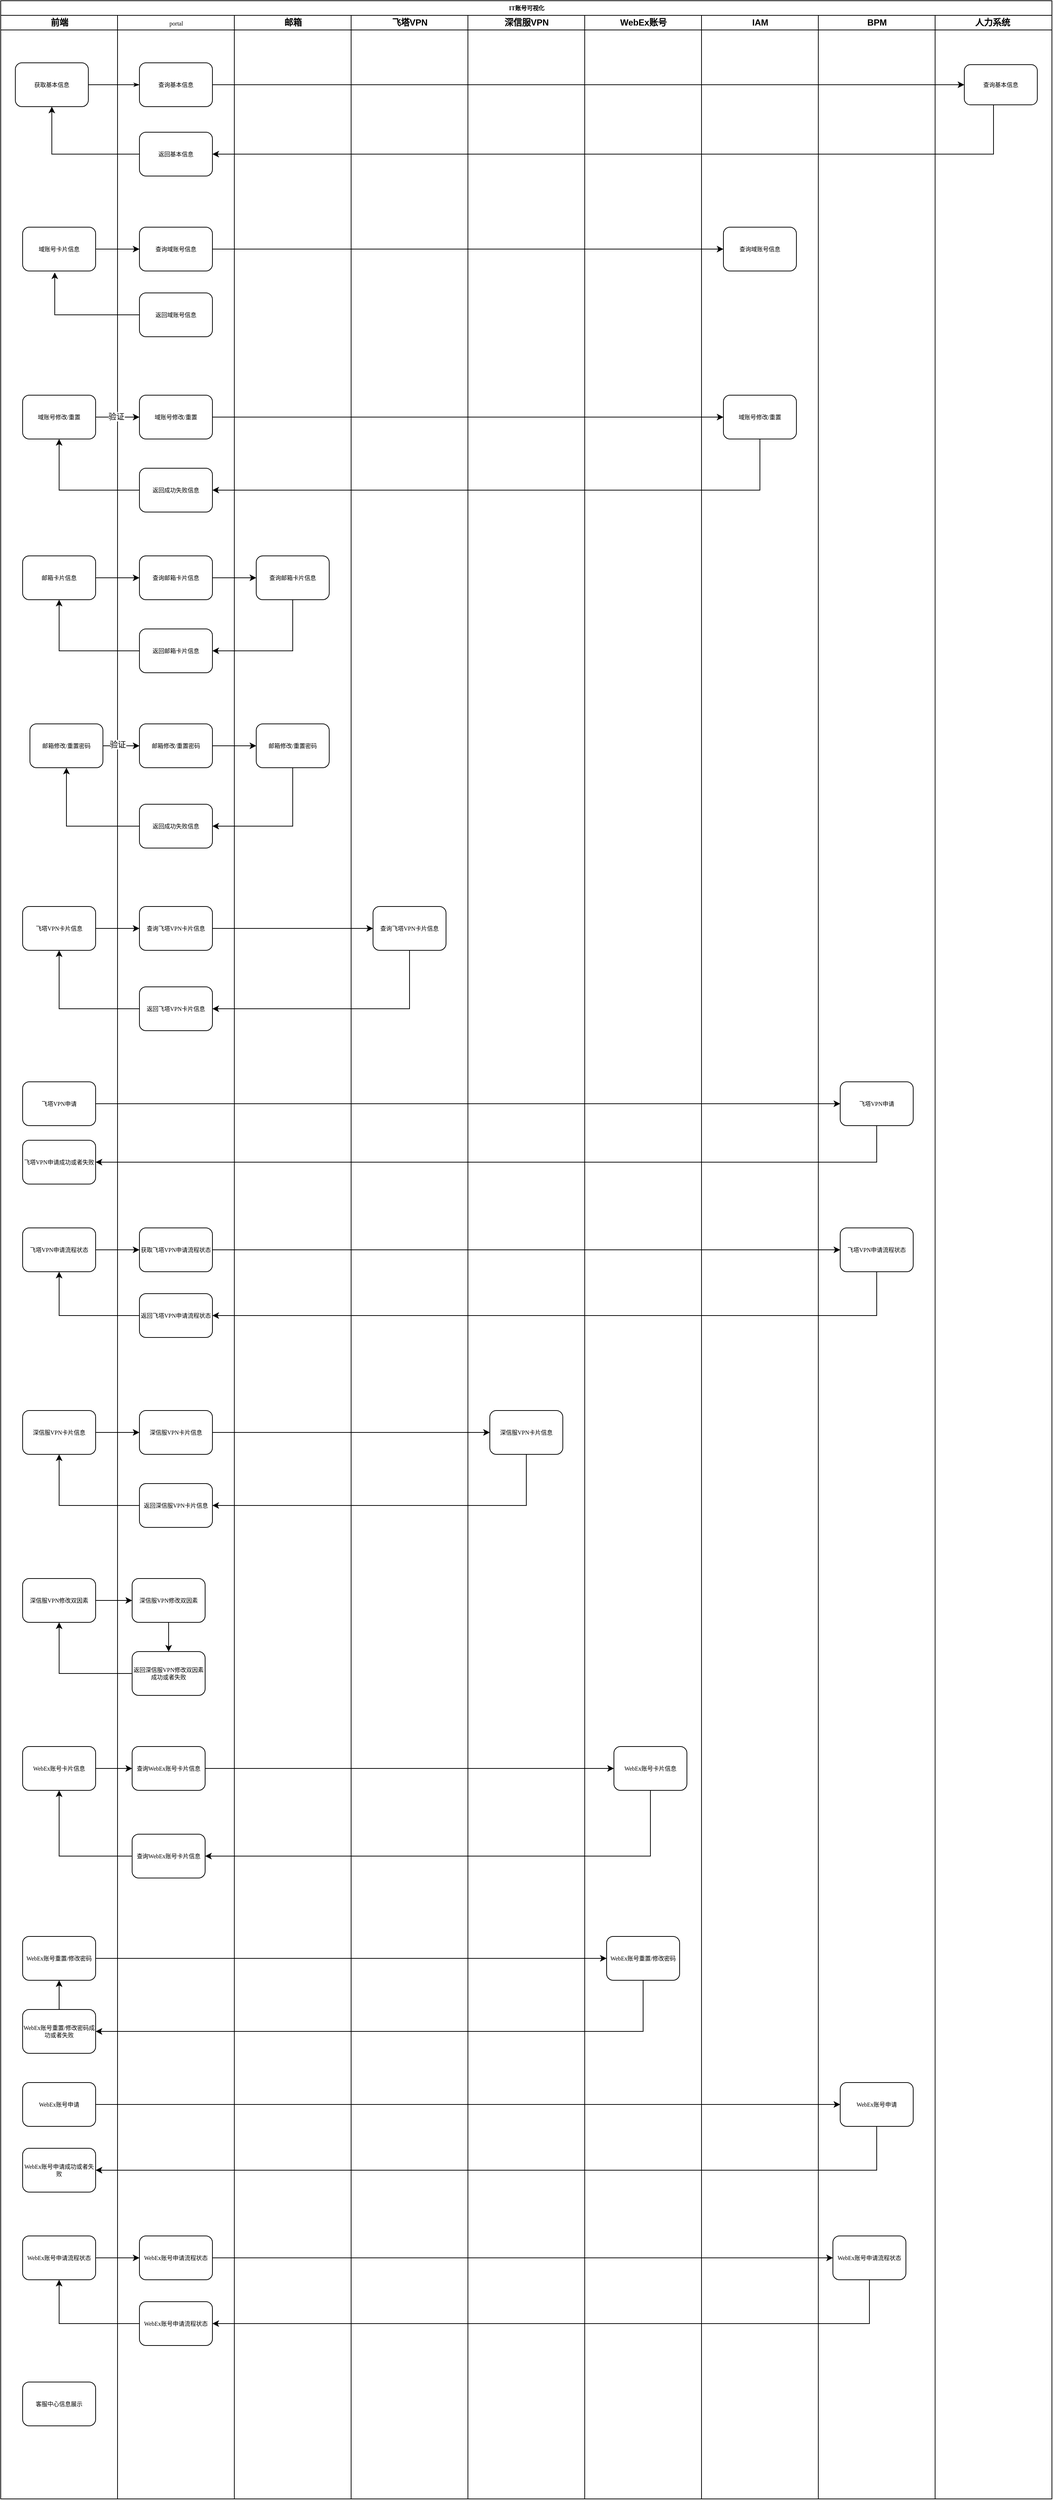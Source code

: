 <mxfile version="15.2.9" type="github">
  <diagram name="Page-1" id="74e2e168-ea6b-b213-b513-2b3c1d86103e">
    <mxGraphModel dx="2066" dy="1129" grid="1" gridSize="10" guides="1" tooltips="1" connect="1" arrows="1" fold="1" page="1" pageScale="1" pageWidth="1100" pageHeight="850" background="none" math="0" shadow="0">
      <root>
        <mxCell id="0" />
        <mxCell id="1" parent="0" />
        <mxCell id="77e6c97f196da883-1" value="IT账号可视化" style="swimlane;html=1;childLayout=stackLayout;startSize=20;rounded=0;shadow=0;labelBackgroundColor=none;strokeWidth=1;fontFamily=Verdana;fontSize=8;align=center;" parent="1" vertex="1">
          <mxGeometry x="370" y="150" width="1440" height="3420" as="geometry" />
        </mxCell>
        <mxCell id="77e6c97f196da883-26" style="edgeStyle=orthogonalEdgeStyle;rounded=1;html=1;labelBackgroundColor=none;startArrow=none;startFill=0;startSize=5;endArrow=classicThin;endFill=1;endSize=5;jettySize=auto;orthogonalLoop=1;strokeWidth=1;fontFamily=Verdana;fontSize=8" parent="77e6c97f196da883-1" source="77e6c97f196da883-8" target="77e6c97f196da883-11" edge="1">
          <mxGeometry relative="1" as="geometry" />
        </mxCell>
        <mxCell id="77e6c97f196da883-2" value="前端" style="swimlane;html=1;startSize=20;" parent="77e6c97f196da883-1" vertex="1">
          <mxGeometry y="20" width="160" height="3400" as="geometry" />
        </mxCell>
        <mxCell id="77e6c97f196da883-8" value="获取基本信息" style="rounded=1;whiteSpace=wrap;html=1;shadow=0;labelBackgroundColor=none;strokeWidth=1;fontFamily=Verdana;fontSize=8;align=center;" parent="77e6c97f196da883-2" vertex="1">
          <mxGeometry x="20" y="65" width="100" height="60" as="geometry" />
        </mxCell>
        <mxCell id="hE7h3HSLKEIrsSuIDKho-19" value="域账号卡片信息" style="rounded=1;whiteSpace=wrap;html=1;shadow=0;labelBackgroundColor=none;strokeWidth=1;fontFamily=Verdana;fontSize=8;align=center;" vertex="1" parent="77e6c97f196da883-2">
          <mxGeometry x="30" y="290" width="100" height="60" as="geometry" />
        </mxCell>
        <mxCell id="hE7h3HSLKEIrsSuIDKho-20" value="深信服VPN卡片信息" style="rounded=1;whiteSpace=wrap;html=1;shadow=0;labelBackgroundColor=none;strokeWidth=1;fontFamily=Verdana;fontSize=8;align=center;" vertex="1" parent="77e6c97f196da883-2">
          <mxGeometry x="30" y="1910" width="100" height="60" as="geometry" />
        </mxCell>
        <mxCell id="hE7h3HSLKEIrsSuIDKho-21" value="飞塔VPN卡片信息" style="rounded=1;whiteSpace=wrap;html=1;shadow=0;labelBackgroundColor=none;strokeWidth=1;fontFamily=Verdana;fontSize=8;align=center;" vertex="1" parent="77e6c97f196da883-2">
          <mxGeometry x="30" y="1220" width="100" height="60" as="geometry" />
        </mxCell>
        <mxCell id="hE7h3HSLKEIrsSuIDKho-22" value="邮箱卡片信息" style="rounded=1;whiteSpace=wrap;html=1;shadow=0;labelBackgroundColor=none;strokeWidth=1;fontFamily=Verdana;fontSize=8;align=center;" vertex="1" parent="77e6c97f196da883-2">
          <mxGeometry x="30" y="740" width="100" height="60" as="geometry" />
        </mxCell>
        <mxCell id="hE7h3HSLKEIrsSuIDKho-23" value="WebEx账号卡片信息" style="rounded=1;whiteSpace=wrap;html=1;shadow=0;labelBackgroundColor=none;strokeWidth=1;fontFamily=Verdana;fontSize=8;align=center;" vertex="1" parent="77e6c97f196da883-2">
          <mxGeometry x="30" y="2370" width="100" height="60" as="geometry" />
        </mxCell>
        <mxCell id="hE7h3HSLKEIrsSuIDKho-30" value="域账号修改/重置" style="rounded=1;whiteSpace=wrap;html=1;shadow=0;labelBackgroundColor=none;strokeWidth=1;fontFamily=Verdana;fontSize=8;align=center;" vertex="1" parent="77e6c97f196da883-2">
          <mxGeometry x="30" y="520" width="100" height="60" as="geometry" />
        </mxCell>
        <mxCell id="hE7h3HSLKEIrsSuIDKho-118" value="邮箱修改/重置密码" style="rounded=1;whiteSpace=wrap;html=1;shadow=0;labelBackgroundColor=none;strokeWidth=1;fontFamily=Verdana;fontSize=8;align=center;" vertex="1" parent="77e6c97f196da883-2">
          <mxGeometry x="40" y="970" width="100" height="60" as="geometry" />
        </mxCell>
        <mxCell id="hE7h3HSLKEIrsSuIDKho-138" value="飞塔VPN申请" style="rounded=1;whiteSpace=wrap;html=1;shadow=0;labelBackgroundColor=none;strokeWidth=1;fontFamily=Verdana;fontSize=8;align=center;" vertex="1" parent="77e6c97f196da883-2">
          <mxGeometry x="30" y="1460" width="100" height="60" as="geometry" />
        </mxCell>
        <mxCell id="hE7h3HSLKEIrsSuIDKho-141" value="飞塔VPN申请流程状态" style="rounded=1;whiteSpace=wrap;html=1;shadow=0;labelBackgroundColor=none;strokeWidth=1;fontFamily=Verdana;fontSize=8;align=center;" vertex="1" parent="77e6c97f196da883-2">
          <mxGeometry x="30" y="1660" width="100" height="60" as="geometry" />
        </mxCell>
        <mxCell id="hE7h3HSLKEIrsSuIDKho-149" value="飞塔VPN申请成功或者失败" style="rounded=1;whiteSpace=wrap;html=1;shadow=0;labelBackgroundColor=none;strokeWidth=1;fontFamily=Verdana;fontSize=8;align=center;" vertex="1" parent="77e6c97f196da883-2">
          <mxGeometry x="30" y="1540" width="100" height="60" as="geometry" />
        </mxCell>
        <mxCell id="hE7h3HSLKEIrsSuIDKho-156" value="深信服VPN修改双因素" style="rounded=1;whiteSpace=wrap;html=1;shadow=0;labelBackgroundColor=none;strokeWidth=1;fontFamily=Verdana;fontSize=8;align=center;" vertex="1" parent="77e6c97f196da883-2">
          <mxGeometry x="30" y="2140" width="100" height="60" as="geometry" />
        </mxCell>
        <mxCell id="hE7h3HSLKEIrsSuIDKho-182" value="客服中心信息展示" style="rounded=1;whiteSpace=wrap;html=1;shadow=0;labelBackgroundColor=none;strokeWidth=1;fontFamily=Verdana;fontSize=8;align=center;" vertex="1" parent="77e6c97f196da883-2">
          <mxGeometry x="30" y="3240" width="100" height="60" as="geometry" />
        </mxCell>
        <mxCell id="hE7h3HSLKEIrsSuIDKho-188" value="WebEx账号申请" style="rounded=1;whiteSpace=wrap;html=1;shadow=0;labelBackgroundColor=none;strokeWidth=1;fontFamily=Verdana;fontSize=8;align=center;" vertex="1" parent="77e6c97f196da883-2">
          <mxGeometry x="30" y="2830" width="100" height="60" as="geometry" />
        </mxCell>
        <mxCell id="hE7h3HSLKEIrsSuIDKho-191" value="WebEx账号申请成功或者失败" style="rounded=1;whiteSpace=wrap;html=1;shadow=0;labelBackgroundColor=none;strokeWidth=1;fontFamily=Verdana;fontSize=8;align=center;" vertex="1" parent="77e6c97f196da883-2">
          <mxGeometry x="30" y="2920" width="100" height="60" as="geometry" />
        </mxCell>
        <mxCell id="hE7h3HSLKEIrsSuIDKho-193" value="WebEx账号申请流程状态" style="rounded=1;whiteSpace=wrap;html=1;shadow=0;labelBackgroundColor=none;strokeWidth=1;fontFamily=Verdana;fontSize=8;align=center;" vertex="1" parent="77e6c97f196da883-2">
          <mxGeometry x="30" y="3040" width="100" height="60" as="geometry" />
        </mxCell>
        <mxCell id="hE7h3HSLKEIrsSuIDKho-205" value="WebEx账号重置/修改密码" style="rounded=1;whiteSpace=wrap;html=1;shadow=0;labelBackgroundColor=none;strokeWidth=1;fontFamily=Verdana;fontSize=8;align=center;" vertex="1" parent="77e6c97f196da883-2">
          <mxGeometry x="30" y="2630" width="100" height="60" as="geometry" />
        </mxCell>
        <mxCell id="hE7h3HSLKEIrsSuIDKho-211" value="" style="edgeStyle=orthogonalEdgeStyle;rounded=0;orthogonalLoop=1;jettySize=auto;html=1;" edge="1" parent="77e6c97f196da883-2" source="hE7h3HSLKEIrsSuIDKho-208" target="hE7h3HSLKEIrsSuIDKho-205">
          <mxGeometry relative="1" as="geometry" />
        </mxCell>
        <mxCell id="hE7h3HSLKEIrsSuIDKho-208" value="WebEx账号重置/修改密码成功或者失败" style="rounded=1;whiteSpace=wrap;html=1;shadow=0;labelBackgroundColor=none;strokeWidth=1;fontFamily=Verdana;fontSize=8;align=center;" vertex="1" parent="77e6c97f196da883-2">
          <mxGeometry x="30" y="2730" width="100" height="60" as="geometry" />
        </mxCell>
        <mxCell id="77e6c97f196da883-3" value="&lt;span style=&quot;font-family: &amp;#34;verdana&amp;#34; ; font-size: 8px ; font-weight: 400&quot;&gt;portal&lt;/span&gt;" style="swimlane;html=1;startSize=20;" parent="77e6c97f196da883-1" vertex="1">
          <mxGeometry x="160" y="20" width="160" height="3400" as="geometry" />
        </mxCell>
        <mxCell id="77e6c97f196da883-11" value="&lt;span&gt;查询基本信息&lt;/span&gt;" style="rounded=1;whiteSpace=wrap;html=1;shadow=0;labelBackgroundColor=none;strokeWidth=1;fontFamily=Verdana;fontSize=8;align=center;" parent="77e6c97f196da883-3" vertex="1">
          <mxGeometry x="30" y="65" width="100" height="60" as="geometry" />
        </mxCell>
        <mxCell id="77e6c97f196da883-9" value="返回基本信息" style="rounded=1;whiteSpace=wrap;html=1;shadow=0;labelBackgroundColor=none;strokeWidth=1;fontFamily=Verdana;fontSize=8;align=center;" parent="77e6c97f196da883-3" vertex="1">
          <mxGeometry x="30" y="160" width="100" height="60" as="geometry" />
        </mxCell>
        <mxCell id="hE7h3HSLKEIrsSuIDKho-24" value="&lt;span&gt;查询域账号信息&lt;/span&gt;" style="rounded=1;whiteSpace=wrap;html=1;shadow=0;labelBackgroundColor=none;strokeWidth=1;fontFamily=Verdana;fontSize=8;align=center;" vertex="1" parent="77e6c97f196da883-3">
          <mxGeometry x="30" y="290" width="100" height="60" as="geometry" />
        </mxCell>
        <mxCell id="hE7h3HSLKEIrsSuIDKho-26" value="&lt;span&gt;返回域账号信息&lt;/span&gt;" style="rounded=1;whiteSpace=wrap;html=1;shadow=0;labelBackgroundColor=none;strokeWidth=1;fontFamily=Verdana;fontSize=8;align=center;" vertex="1" parent="77e6c97f196da883-3">
          <mxGeometry x="30" y="380" width="100" height="60" as="geometry" />
        </mxCell>
        <mxCell id="hE7h3HSLKEIrsSuIDKho-31" value="域账号修改/重置" style="rounded=1;whiteSpace=wrap;html=1;shadow=0;labelBackgroundColor=none;strokeWidth=1;fontFamily=Verdana;fontSize=8;align=center;" vertex="1" parent="77e6c97f196da883-3">
          <mxGeometry x="30" y="520" width="100" height="60" as="geometry" />
        </mxCell>
        <mxCell id="hE7h3HSLKEIrsSuIDKho-35" value="&lt;span&gt;返回成功失败信息&lt;/span&gt;" style="rounded=1;whiteSpace=wrap;html=1;shadow=0;labelBackgroundColor=none;strokeWidth=1;fontFamily=Verdana;fontSize=8;align=center;" vertex="1" parent="77e6c97f196da883-3">
          <mxGeometry x="30" y="620" width="100" height="60" as="geometry" />
        </mxCell>
        <mxCell id="hE7h3HSLKEIrsSuIDKho-37" value="查询邮箱卡片信息" style="rounded=1;whiteSpace=wrap;html=1;shadow=0;labelBackgroundColor=none;strokeWidth=1;fontFamily=Verdana;fontSize=8;align=center;" vertex="1" parent="77e6c97f196da883-3">
          <mxGeometry x="30" y="740" width="100" height="60" as="geometry" />
        </mxCell>
        <mxCell id="hE7h3HSLKEIrsSuIDKho-41" value="返回邮箱卡片信息" style="rounded=1;whiteSpace=wrap;html=1;shadow=0;labelBackgroundColor=none;strokeWidth=1;fontFamily=Verdana;fontSize=8;align=center;" vertex="1" parent="77e6c97f196da883-3">
          <mxGeometry x="30" y="840" width="100" height="60" as="geometry" />
        </mxCell>
        <mxCell id="hE7h3HSLKEIrsSuIDKho-115" value="查询飞塔VPN卡片信息" style="rounded=1;whiteSpace=wrap;html=1;shadow=0;labelBackgroundColor=none;strokeWidth=1;fontFamily=Verdana;fontSize=8;align=center;" vertex="1" parent="77e6c97f196da883-3">
          <mxGeometry x="30" y="1220" width="100" height="60" as="geometry" />
        </mxCell>
        <mxCell id="hE7h3HSLKEIrsSuIDKho-117" value="返回飞塔VPN卡片信息" style="rounded=1;whiteSpace=wrap;html=1;shadow=0;labelBackgroundColor=none;strokeWidth=1;fontFamily=Verdana;fontSize=8;align=center;" vertex="1" parent="77e6c97f196da883-3">
          <mxGeometry x="30" y="1330" width="100" height="60" as="geometry" />
        </mxCell>
        <mxCell id="hE7h3HSLKEIrsSuIDKho-119" value="邮箱修改/重置密码" style="rounded=1;whiteSpace=wrap;html=1;shadow=0;labelBackgroundColor=none;strokeWidth=1;fontFamily=Verdana;fontSize=8;align=center;" vertex="1" parent="77e6c97f196da883-3">
          <mxGeometry x="30" y="970" width="100" height="60" as="geometry" />
        </mxCell>
        <mxCell id="hE7h3HSLKEIrsSuIDKho-125" value="&lt;span&gt;返回成功失败信息&lt;/span&gt;" style="rounded=1;whiteSpace=wrap;html=1;shadow=0;labelBackgroundColor=none;strokeWidth=1;fontFamily=Verdana;fontSize=8;align=center;" vertex="1" parent="77e6c97f196da883-3">
          <mxGeometry x="30" y="1080" width="100" height="60" as="geometry" />
        </mxCell>
        <mxCell id="hE7h3HSLKEIrsSuIDKho-143" value="获取飞塔VPN申请流程状态" style="rounded=1;whiteSpace=wrap;html=1;shadow=0;labelBackgroundColor=none;strokeWidth=1;fontFamily=Verdana;fontSize=8;align=center;" vertex="1" parent="77e6c97f196da883-3">
          <mxGeometry x="30" y="1660" width="100" height="60" as="geometry" />
        </mxCell>
        <mxCell id="hE7h3HSLKEIrsSuIDKho-146" value="返回飞塔VPN申请流程状态" style="rounded=1;whiteSpace=wrap;html=1;shadow=0;labelBackgroundColor=none;strokeWidth=1;fontFamily=Verdana;fontSize=8;align=center;" vertex="1" parent="77e6c97f196da883-3">
          <mxGeometry x="30" y="1750" width="100" height="60" as="geometry" />
        </mxCell>
        <mxCell id="hE7h3HSLKEIrsSuIDKho-151" value="深信服VPN卡片信息" style="rounded=1;whiteSpace=wrap;html=1;shadow=0;labelBackgroundColor=none;strokeWidth=1;fontFamily=Verdana;fontSize=8;align=center;" vertex="1" parent="77e6c97f196da883-3">
          <mxGeometry x="30" y="1910" width="100" height="60" as="geometry" />
        </mxCell>
        <mxCell id="hE7h3HSLKEIrsSuIDKho-153" value="返回深信服VPN卡片信息" style="rounded=1;whiteSpace=wrap;html=1;shadow=0;labelBackgroundColor=none;strokeWidth=1;fontFamily=Verdana;fontSize=8;align=center;" vertex="1" parent="77e6c97f196da883-3">
          <mxGeometry x="30" y="2010" width="100" height="60" as="geometry" />
        </mxCell>
        <mxCell id="hE7h3HSLKEIrsSuIDKho-160" style="edgeStyle=orthogonalEdgeStyle;rounded=0;orthogonalLoop=1;jettySize=auto;html=1;entryX=0.5;entryY=0;entryDx=0;entryDy=0;" edge="1" parent="77e6c97f196da883-3" source="hE7h3HSLKEIrsSuIDKho-157" target="hE7h3HSLKEIrsSuIDKho-159">
          <mxGeometry relative="1" as="geometry" />
        </mxCell>
        <mxCell id="hE7h3HSLKEIrsSuIDKho-157" value="深信服VPN修改双因素" style="rounded=1;whiteSpace=wrap;html=1;shadow=0;labelBackgroundColor=none;strokeWidth=1;fontFamily=Verdana;fontSize=8;align=center;" vertex="1" parent="77e6c97f196da883-3">
          <mxGeometry x="20" y="2140" width="100" height="60" as="geometry" />
        </mxCell>
        <mxCell id="hE7h3HSLKEIrsSuIDKho-159" value="返回深信服VPN修改双因素成功或者失败" style="rounded=1;whiteSpace=wrap;html=1;shadow=0;labelBackgroundColor=none;strokeWidth=1;fontFamily=Verdana;fontSize=8;align=center;" vertex="1" parent="77e6c97f196da883-3">
          <mxGeometry x="20" y="2240" width="100" height="60" as="geometry" />
        </mxCell>
        <mxCell id="hE7h3HSLKEIrsSuIDKho-178" value="查询WebEx账号卡片信息" style="rounded=1;whiteSpace=wrap;html=1;shadow=0;labelBackgroundColor=none;strokeWidth=1;fontFamily=Verdana;fontSize=8;align=center;" vertex="1" parent="77e6c97f196da883-3">
          <mxGeometry x="20" y="2370" width="100" height="60" as="geometry" />
        </mxCell>
        <mxCell id="hE7h3HSLKEIrsSuIDKho-184" value="查询WebEx账号卡片信息" style="rounded=1;whiteSpace=wrap;html=1;shadow=0;labelBackgroundColor=none;strokeWidth=1;fontFamily=Verdana;fontSize=8;align=center;" vertex="1" parent="77e6c97f196da883-3">
          <mxGeometry x="20" y="2490" width="100" height="60" as="geometry" />
        </mxCell>
        <mxCell id="hE7h3HSLKEIrsSuIDKho-194" value="WebEx账号申请流程状态" style="rounded=1;whiteSpace=wrap;html=1;shadow=0;labelBackgroundColor=none;strokeWidth=1;fontFamily=Verdana;fontSize=8;align=center;" vertex="1" parent="77e6c97f196da883-3">
          <mxGeometry x="30" y="3040" width="100" height="60" as="geometry" />
        </mxCell>
        <mxCell id="hE7h3HSLKEIrsSuIDKho-198" value="WebEx账号申请流程状态" style="rounded=1;whiteSpace=wrap;html=1;shadow=0;labelBackgroundColor=none;strokeWidth=1;fontFamily=Verdana;fontSize=8;align=center;" vertex="1" parent="77e6c97f196da883-3">
          <mxGeometry x="30" y="3130" width="100" height="60" as="geometry" />
        </mxCell>
        <mxCell id="hE7h3HSLKEIrsSuIDKho-144" style="edgeStyle=orthogonalEdgeStyle;rounded=0;orthogonalLoop=1;jettySize=auto;html=1;entryX=0;entryY=0.5;entryDx=0;entryDy=0;" edge="1" parent="77e6c97f196da883-1" source="hE7h3HSLKEIrsSuIDKho-141" target="hE7h3HSLKEIrsSuIDKho-143">
          <mxGeometry relative="1" as="geometry" />
        </mxCell>
        <mxCell id="hE7h3HSLKEIrsSuIDKho-145" style="edgeStyle=orthogonalEdgeStyle;rounded=0;orthogonalLoop=1;jettySize=auto;html=1;entryX=0;entryY=0.5;entryDx=0;entryDy=0;entryPerimeter=0;" edge="1" parent="77e6c97f196da883-1" source="hE7h3HSLKEIrsSuIDKho-143" target="hE7h3HSLKEIrsSuIDKho-142">
          <mxGeometry relative="1" as="geometry">
            <mxPoint x="820" y="1740" as="targetPoint" />
          </mxGeometry>
        </mxCell>
        <mxCell id="hE7h3HSLKEIrsSuIDKho-147" style="edgeStyle=orthogonalEdgeStyle;rounded=0;orthogonalLoop=1;jettySize=auto;html=1;entryX=1;entryY=0.5;entryDx=0;entryDy=0;" edge="1" parent="77e6c97f196da883-1" source="hE7h3HSLKEIrsSuIDKho-142" target="hE7h3HSLKEIrsSuIDKho-146">
          <mxGeometry relative="1" as="geometry">
            <Array as="points">
              <mxPoint x="1200" y="1800" />
            </Array>
          </mxGeometry>
        </mxCell>
        <mxCell id="hE7h3HSLKEIrsSuIDKho-148" style="edgeStyle=orthogonalEdgeStyle;rounded=0;orthogonalLoop=1;jettySize=auto;html=1;" edge="1" parent="77e6c97f196da883-1" source="hE7h3HSLKEIrsSuIDKho-146" target="hE7h3HSLKEIrsSuIDKho-141">
          <mxGeometry relative="1" as="geometry" />
        </mxCell>
        <mxCell id="hE7h3HSLKEIrsSuIDKho-190" style="edgeStyle=orthogonalEdgeStyle;rounded=0;orthogonalLoop=1;jettySize=auto;html=1;entryX=0;entryY=0.5;entryDx=0;entryDy=0;" edge="1" parent="77e6c97f196da883-1" source="hE7h3HSLKEIrsSuIDKho-188" target="hE7h3HSLKEIrsSuIDKho-189">
          <mxGeometry relative="1" as="geometry" />
        </mxCell>
        <mxCell id="hE7h3HSLKEIrsSuIDKho-192" style="edgeStyle=orthogonalEdgeStyle;rounded=0;orthogonalLoop=1;jettySize=auto;html=1;entryX=1;entryY=0.5;entryDx=0;entryDy=0;" edge="1" parent="77e6c97f196da883-1" source="hE7h3HSLKEIrsSuIDKho-189" target="hE7h3HSLKEIrsSuIDKho-191">
          <mxGeometry relative="1" as="geometry">
            <Array as="points">
              <mxPoint x="1200" y="2970" />
            </Array>
          </mxGeometry>
        </mxCell>
        <mxCell id="hE7h3HSLKEIrsSuIDKho-196" style="edgeStyle=orthogonalEdgeStyle;rounded=0;orthogonalLoop=1;jettySize=auto;html=1;entryX=0;entryY=0.5;entryDx=0;entryDy=0;" edge="1" parent="77e6c97f196da883-1" source="hE7h3HSLKEIrsSuIDKho-193" target="hE7h3HSLKEIrsSuIDKho-194">
          <mxGeometry relative="1" as="geometry" />
        </mxCell>
        <mxCell id="hE7h3HSLKEIrsSuIDKho-197" style="edgeStyle=orthogonalEdgeStyle;rounded=0;orthogonalLoop=1;jettySize=auto;html=1;entryX=0;entryY=0.5;entryDx=0;entryDy=0;" edge="1" parent="77e6c97f196da883-1" source="hE7h3HSLKEIrsSuIDKho-194" target="hE7h3HSLKEIrsSuIDKho-195">
          <mxGeometry relative="1" as="geometry">
            <mxPoint x="1100" y="3070" as="targetPoint" />
          </mxGeometry>
        </mxCell>
        <mxCell id="hE7h3HSLKEIrsSuIDKho-199" style="edgeStyle=orthogonalEdgeStyle;rounded=0;orthogonalLoop=1;jettySize=auto;html=1;entryX=1;entryY=0.5;entryDx=0;entryDy=0;" edge="1" parent="77e6c97f196da883-1" source="hE7h3HSLKEIrsSuIDKho-195" target="hE7h3HSLKEIrsSuIDKho-198">
          <mxGeometry relative="1" as="geometry">
            <Array as="points">
              <mxPoint x="1190" y="3180" />
            </Array>
          </mxGeometry>
        </mxCell>
        <mxCell id="hE7h3HSLKEIrsSuIDKho-200" style="edgeStyle=orthogonalEdgeStyle;rounded=0;orthogonalLoop=1;jettySize=auto;html=1;entryX=0.5;entryY=1;entryDx=0;entryDy=0;" edge="1" parent="77e6c97f196da883-1" source="hE7h3HSLKEIrsSuIDKho-198" target="hE7h3HSLKEIrsSuIDKho-193">
          <mxGeometry relative="1" as="geometry" />
        </mxCell>
        <mxCell id="77e6c97f196da883-5" value="邮箱" style="swimlane;html=1;startSize=20;" parent="77e6c97f196da883-1" vertex="1">
          <mxGeometry x="320" y="20" width="160" height="3400" as="geometry" />
        </mxCell>
        <mxCell id="hE7h3HSLKEIrsSuIDKho-38" value="查询邮箱卡片信息" style="rounded=1;whiteSpace=wrap;html=1;shadow=0;labelBackgroundColor=none;strokeWidth=1;fontFamily=Verdana;fontSize=8;align=center;" vertex="1" parent="77e6c97f196da883-5">
          <mxGeometry x="30" y="740" width="100" height="60" as="geometry" />
        </mxCell>
        <mxCell id="hE7h3HSLKEIrsSuIDKho-120" value="邮箱修改/重置密码" style="rounded=1;whiteSpace=wrap;html=1;shadow=0;labelBackgroundColor=none;strokeWidth=1;fontFamily=Verdana;fontSize=8;align=center;" vertex="1" parent="77e6c97f196da883-5">
          <mxGeometry x="30" y="970" width="100" height="60" as="geometry" />
        </mxCell>
        <mxCell id="77e6c97f196da883-7" value="飞塔VPN" style="swimlane;html=1;startSize=20;" parent="77e6c97f196da883-1" vertex="1">
          <mxGeometry x="480" y="20" width="160" height="3400" as="geometry" />
        </mxCell>
        <mxCell id="hE7h3HSLKEIrsSuIDKho-116" value="查询飞塔VPN卡片信息" style="rounded=1;whiteSpace=wrap;html=1;shadow=0;labelBackgroundColor=none;strokeWidth=1;fontFamily=Verdana;fontSize=8;align=center;" vertex="1" parent="77e6c97f196da883-7">
          <mxGeometry x="30" y="1220" width="100" height="60" as="geometry" />
        </mxCell>
        <mxCell id="hE7h3HSLKEIrsSuIDKho-1" value="深信服VPN" style="swimlane;html=1;startSize=20;" vertex="1" parent="77e6c97f196da883-1">
          <mxGeometry x="640" y="20" width="160" height="3400" as="geometry" />
        </mxCell>
        <mxCell id="hE7h3HSLKEIrsSuIDKho-162" value="深信服VPN卡片信息" style="rounded=1;whiteSpace=wrap;html=1;shadow=0;labelBackgroundColor=none;strokeWidth=1;fontFamily=Verdana;fontSize=8;align=center;" vertex="1" parent="hE7h3HSLKEIrsSuIDKho-1">
          <mxGeometry x="30" y="1910" width="100" height="60" as="geometry" />
        </mxCell>
        <mxCell id="hE7h3HSLKEIrsSuIDKho-16" style="edgeStyle=orthogonalEdgeStyle;rounded=0;orthogonalLoop=1;jettySize=auto;html=1;entryX=1;entryY=0.5;entryDx=0;entryDy=0;" edge="1" parent="77e6c97f196da883-1" source="hE7h3HSLKEIrsSuIDKho-11" target="77e6c97f196da883-9">
          <mxGeometry relative="1" as="geometry">
            <mxPoint x="320" y="210" as="targetPoint" />
            <Array as="points">
              <mxPoint x="1360" y="210" />
            </Array>
          </mxGeometry>
        </mxCell>
        <mxCell id="hE7h3HSLKEIrsSuIDKho-18" style="edgeStyle=orthogonalEdgeStyle;rounded=0;orthogonalLoop=1;jettySize=auto;html=1;entryX=0.5;entryY=1;entryDx=0;entryDy=0;" edge="1" parent="77e6c97f196da883-1" source="77e6c97f196da883-9" target="77e6c97f196da883-8">
          <mxGeometry relative="1" as="geometry" />
        </mxCell>
        <mxCell id="hE7h3HSLKEIrsSuIDKho-27" style="edgeStyle=orthogonalEdgeStyle;rounded=0;orthogonalLoop=1;jettySize=auto;html=1;entryX=0.44;entryY=1.033;entryDx=0;entryDy=0;entryPerimeter=0;" edge="1" parent="77e6c97f196da883-1" source="hE7h3HSLKEIrsSuIDKho-26" target="hE7h3HSLKEIrsSuIDKho-19">
          <mxGeometry relative="1" as="geometry" />
        </mxCell>
        <mxCell id="hE7h3HSLKEIrsSuIDKho-28" style="edgeStyle=orthogonalEdgeStyle;rounded=0;orthogonalLoop=1;jettySize=auto;html=1;entryX=0;entryY=0.5;entryDx=0;entryDy=0;" edge="1" parent="77e6c97f196da883-1" source="hE7h3HSLKEIrsSuIDKho-19" target="hE7h3HSLKEIrsSuIDKho-24">
          <mxGeometry relative="1" as="geometry" />
        </mxCell>
        <mxCell id="hE7h3HSLKEIrsSuIDKho-29" style="edgeStyle=orthogonalEdgeStyle;rounded=0;orthogonalLoop=1;jettySize=auto;html=1;" edge="1" parent="77e6c97f196da883-1" source="hE7h3HSLKEIrsSuIDKho-24" target="hE7h3HSLKEIrsSuIDKho-25">
          <mxGeometry relative="1" as="geometry" />
        </mxCell>
        <mxCell id="hE7h3HSLKEIrsSuIDKho-32" style="edgeStyle=orthogonalEdgeStyle;rounded=0;orthogonalLoop=1;jettySize=auto;html=1;entryX=0;entryY=0.5;entryDx=0;entryDy=0;" edge="1" parent="77e6c97f196da883-1" source="hE7h3HSLKEIrsSuIDKho-30" target="hE7h3HSLKEIrsSuIDKho-31">
          <mxGeometry relative="1" as="geometry" />
        </mxCell>
        <mxCell id="hE7h3HSLKEIrsSuIDKho-203" value="验证" style="edgeLabel;html=1;align=center;verticalAlign=middle;resizable=0;points=[];" vertex="1" connectable="0" parent="hE7h3HSLKEIrsSuIDKho-32">
          <mxGeometry x="-0.067" y="1" relative="1" as="geometry">
            <mxPoint as="offset" />
          </mxGeometry>
        </mxCell>
        <mxCell id="hE7h3HSLKEIrsSuIDKho-34" style="edgeStyle=orthogonalEdgeStyle;rounded=0;orthogonalLoop=1;jettySize=auto;html=1;entryX=0;entryY=0.5;entryDx=0;entryDy=0;" edge="1" parent="77e6c97f196da883-1" source="hE7h3HSLKEIrsSuIDKho-31" target="hE7h3HSLKEIrsSuIDKho-33">
          <mxGeometry relative="1" as="geometry" />
        </mxCell>
        <mxCell id="hE7h3HSLKEIrsSuIDKho-36" style="edgeStyle=orthogonalEdgeStyle;rounded=0;orthogonalLoop=1;jettySize=auto;html=1;entryX=1;entryY=0.5;entryDx=0;entryDy=0;" edge="1" parent="77e6c97f196da883-1" source="hE7h3HSLKEIrsSuIDKho-33" target="hE7h3HSLKEIrsSuIDKho-35">
          <mxGeometry relative="1" as="geometry">
            <Array as="points">
              <mxPoint x="1040" y="670" />
            </Array>
          </mxGeometry>
        </mxCell>
        <mxCell id="hE7h3HSLKEIrsSuIDKho-39" style="edgeStyle=orthogonalEdgeStyle;rounded=0;orthogonalLoop=1;jettySize=auto;html=1;entryX=0;entryY=0.5;entryDx=0;entryDy=0;" edge="1" parent="77e6c97f196da883-1" source="hE7h3HSLKEIrsSuIDKho-22" target="hE7h3HSLKEIrsSuIDKho-37">
          <mxGeometry relative="1" as="geometry" />
        </mxCell>
        <mxCell id="hE7h3HSLKEIrsSuIDKho-40" style="edgeStyle=orthogonalEdgeStyle;rounded=0;orthogonalLoop=1;jettySize=auto;html=1;" edge="1" parent="77e6c97f196da883-1" source="hE7h3HSLKEIrsSuIDKho-37" target="hE7h3HSLKEIrsSuIDKho-38">
          <mxGeometry relative="1" as="geometry" />
        </mxCell>
        <mxCell id="hE7h3HSLKEIrsSuIDKho-43" style="edgeStyle=orthogonalEdgeStyle;rounded=0;orthogonalLoop=1;jettySize=auto;html=1;entryX=1;entryY=0.5;entryDx=0;entryDy=0;" edge="1" parent="77e6c97f196da883-1" source="hE7h3HSLKEIrsSuIDKho-38" target="hE7h3HSLKEIrsSuIDKho-41">
          <mxGeometry relative="1" as="geometry">
            <Array as="points">
              <mxPoint x="400" y="890" />
            </Array>
          </mxGeometry>
        </mxCell>
        <mxCell id="hE7h3HSLKEIrsSuIDKho-44" style="edgeStyle=orthogonalEdgeStyle;rounded=0;orthogonalLoop=1;jettySize=auto;html=1;entryX=0.5;entryY=1;entryDx=0;entryDy=0;" edge="1" parent="77e6c97f196da883-1" source="hE7h3HSLKEIrsSuIDKho-35" target="hE7h3HSLKEIrsSuIDKho-30">
          <mxGeometry relative="1" as="geometry" />
        </mxCell>
        <mxCell id="hE7h3HSLKEIrsSuIDKho-45" style="edgeStyle=orthogonalEdgeStyle;rounded=0;orthogonalLoop=1;jettySize=auto;html=1;entryX=0.5;entryY=1;entryDx=0;entryDy=0;" edge="1" parent="77e6c97f196da883-1" source="hE7h3HSLKEIrsSuIDKho-41" target="hE7h3HSLKEIrsSuIDKho-22">
          <mxGeometry relative="1" as="geometry" />
        </mxCell>
        <mxCell id="hE7h3HSLKEIrsSuIDKho-121" style="edgeStyle=orthogonalEdgeStyle;rounded=0;orthogonalLoop=1;jettySize=auto;html=1;entryX=0;entryY=0.5;entryDx=0;entryDy=0;" edge="1" parent="77e6c97f196da883-1" source="hE7h3HSLKEIrsSuIDKho-118" target="hE7h3HSLKEIrsSuIDKho-119">
          <mxGeometry relative="1" as="geometry" />
        </mxCell>
        <mxCell id="hE7h3HSLKEIrsSuIDKho-204" value="验证" style="edgeLabel;html=1;align=center;verticalAlign=middle;resizable=0;points=[];" vertex="1" connectable="0" parent="hE7h3HSLKEIrsSuIDKho-121">
          <mxGeometry x="-0.2" y="2" relative="1" as="geometry">
            <mxPoint as="offset" />
          </mxGeometry>
        </mxCell>
        <mxCell id="hE7h3HSLKEIrsSuIDKho-122" style="edgeStyle=orthogonalEdgeStyle;rounded=0;orthogonalLoop=1;jettySize=auto;html=1;entryX=0;entryY=0.5;entryDx=0;entryDy=0;" edge="1" parent="77e6c97f196da883-1" source="hE7h3HSLKEIrsSuIDKho-119" target="hE7h3HSLKEIrsSuIDKho-120">
          <mxGeometry relative="1" as="geometry" />
        </mxCell>
        <mxCell id="hE7h3HSLKEIrsSuIDKho-126" style="edgeStyle=orthogonalEdgeStyle;rounded=0;orthogonalLoop=1;jettySize=auto;html=1;entryX=1;entryY=0.5;entryDx=0;entryDy=0;" edge="1" parent="77e6c97f196da883-1" source="hE7h3HSLKEIrsSuIDKho-120" target="hE7h3HSLKEIrsSuIDKho-125">
          <mxGeometry relative="1" as="geometry">
            <Array as="points">
              <mxPoint x="400" y="1130" />
            </Array>
          </mxGeometry>
        </mxCell>
        <mxCell id="hE7h3HSLKEIrsSuIDKho-127" style="edgeStyle=orthogonalEdgeStyle;rounded=0;orthogonalLoop=1;jettySize=auto;html=1;entryX=0.5;entryY=1;entryDx=0;entryDy=0;" edge="1" parent="77e6c97f196da883-1" source="hE7h3HSLKEIrsSuIDKho-125" target="hE7h3HSLKEIrsSuIDKho-118">
          <mxGeometry relative="1" as="geometry" />
        </mxCell>
        <mxCell id="hE7h3HSLKEIrsSuIDKho-4" value="WebEx账号" style="swimlane;html=1;startSize=20;" vertex="1" parent="77e6c97f196da883-1">
          <mxGeometry x="800" y="20" width="160" height="3400" as="geometry" />
        </mxCell>
        <mxCell id="hE7h3HSLKEIrsSuIDKho-179" value="WebEx账号卡片信息" style="rounded=1;whiteSpace=wrap;html=1;shadow=0;labelBackgroundColor=none;strokeWidth=1;fontFamily=Verdana;fontSize=8;align=center;" vertex="1" parent="hE7h3HSLKEIrsSuIDKho-4">
          <mxGeometry x="40" y="2370" width="100" height="60" as="geometry" />
        </mxCell>
        <mxCell id="hE7h3HSLKEIrsSuIDKho-206" value="WebEx账号重置/修改密码" style="rounded=1;whiteSpace=wrap;html=1;shadow=0;labelBackgroundColor=none;strokeWidth=1;fontFamily=Verdana;fontSize=8;align=center;" vertex="1" parent="hE7h3HSLKEIrsSuIDKho-4">
          <mxGeometry x="30" y="2630" width="100" height="60" as="geometry" />
        </mxCell>
        <mxCell id="hE7h3HSLKEIrsSuIDKho-6" value="IAM" style="swimlane;html=1;startSize=20;" vertex="1" parent="77e6c97f196da883-1">
          <mxGeometry x="960" y="20" width="160" height="3400" as="geometry" />
        </mxCell>
        <mxCell id="hE7h3HSLKEIrsSuIDKho-25" value="&lt;span&gt;查询域账号信息&lt;/span&gt;" style="rounded=1;whiteSpace=wrap;html=1;shadow=0;labelBackgroundColor=none;strokeWidth=1;fontFamily=Verdana;fontSize=8;align=center;" vertex="1" parent="hE7h3HSLKEIrsSuIDKho-6">
          <mxGeometry x="30" y="290" width="100" height="60" as="geometry" />
        </mxCell>
        <mxCell id="hE7h3HSLKEIrsSuIDKho-33" value="域账号修改/重置" style="rounded=1;whiteSpace=wrap;html=1;shadow=0;labelBackgroundColor=none;strokeWidth=1;fontFamily=Verdana;fontSize=8;align=center;" vertex="1" parent="hE7h3HSLKEIrsSuIDKho-6">
          <mxGeometry x="30" y="520" width="100" height="60" as="geometry" />
        </mxCell>
        <mxCell id="hE7h3HSLKEIrsSuIDKho-8" value="BPM" style="swimlane;html=1;startSize=20;" vertex="1" parent="77e6c97f196da883-1">
          <mxGeometry x="1120" y="20" width="160" height="3400" as="geometry" />
        </mxCell>
        <mxCell id="hE7h3HSLKEIrsSuIDKho-139" value="飞塔VPN申请" style="rounded=1;whiteSpace=wrap;html=1;shadow=0;labelBackgroundColor=none;strokeWidth=1;fontFamily=Verdana;fontSize=8;align=center;" vertex="1" parent="hE7h3HSLKEIrsSuIDKho-8">
          <mxGeometry x="30" y="1460" width="100" height="60" as="geometry" />
        </mxCell>
        <mxCell id="hE7h3HSLKEIrsSuIDKho-142" value="飞塔VPN申请流程状态" style="rounded=1;whiteSpace=wrap;html=1;shadow=0;labelBackgroundColor=none;strokeWidth=1;fontFamily=Verdana;fontSize=8;align=center;" vertex="1" parent="hE7h3HSLKEIrsSuIDKho-8">
          <mxGeometry x="30" y="1660" width="100" height="60" as="geometry" />
        </mxCell>
        <mxCell id="hE7h3HSLKEIrsSuIDKho-189" value="WebEx账号申请" style="rounded=1;whiteSpace=wrap;html=1;shadow=0;labelBackgroundColor=none;strokeWidth=1;fontFamily=Verdana;fontSize=8;align=center;" vertex="1" parent="hE7h3HSLKEIrsSuIDKho-8">
          <mxGeometry x="30" y="2830" width="100" height="60" as="geometry" />
        </mxCell>
        <mxCell id="hE7h3HSLKEIrsSuIDKho-195" value="WebEx账号申请流程状态" style="rounded=1;whiteSpace=wrap;html=1;shadow=0;labelBackgroundColor=none;strokeWidth=1;fontFamily=Verdana;fontSize=8;align=center;" vertex="1" parent="hE7h3HSLKEIrsSuIDKho-8">
          <mxGeometry x="20" y="3040" width="100" height="60" as="geometry" />
        </mxCell>
        <mxCell id="hE7h3HSLKEIrsSuIDKho-128" value="人力系统&amp;nbsp;" style="swimlane;html=1;startSize=20;" vertex="1" parent="77e6c97f196da883-1">
          <mxGeometry x="1280" y="20" width="160" height="3400" as="geometry" />
        </mxCell>
        <mxCell id="hE7h3HSLKEIrsSuIDKho-11" value="&lt;span&gt;查询基本信息&lt;/span&gt;" style="rounded=1;whiteSpace=wrap;html=1;shadow=0;labelBackgroundColor=none;strokeWidth=1;fontFamily=Verdana;fontSize=8;align=center;" vertex="1" parent="hE7h3HSLKEIrsSuIDKho-128">
          <mxGeometry x="40" y="67.5" width="100" height="55" as="geometry" />
        </mxCell>
        <mxCell id="hE7h3HSLKEIrsSuIDKho-132" style="edgeStyle=orthogonalEdgeStyle;rounded=0;orthogonalLoop=1;jettySize=auto;html=1;entryX=0;entryY=0.5;entryDx=0;entryDy=0;" edge="1" parent="77e6c97f196da883-1" source="77e6c97f196da883-11" target="hE7h3HSLKEIrsSuIDKho-11">
          <mxGeometry relative="1" as="geometry">
            <mxPoint x="1280" y="115" as="targetPoint" />
          </mxGeometry>
        </mxCell>
        <mxCell id="hE7h3HSLKEIrsSuIDKho-134" style="edgeStyle=orthogonalEdgeStyle;rounded=0;orthogonalLoop=1;jettySize=auto;html=1;" edge="1" parent="77e6c97f196da883-1" source="hE7h3HSLKEIrsSuIDKho-21" target="hE7h3HSLKEIrsSuIDKho-115">
          <mxGeometry relative="1" as="geometry" />
        </mxCell>
        <mxCell id="hE7h3HSLKEIrsSuIDKho-135" style="edgeStyle=orthogonalEdgeStyle;rounded=0;orthogonalLoop=1;jettySize=auto;html=1;" edge="1" parent="77e6c97f196da883-1" source="hE7h3HSLKEIrsSuIDKho-115" target="hE7h3HSLKEIrsSuIDKho-116">
          <mxGeometry relative="1" as="geometry" />
        </mxCell>
        <mxCell id="hE7h3HSLKEIrsSuIDKho-136" style="edgeStyle=orthogonalEdgeStyle;rounded=0;orthogonalLoop=1;jettySize=auto;html=1;entryX=1;entryY=0.5;entryDx=0;entryDy=0;" edge="1" parent="77e6c97f196da883-1" source="hE7h3HSLKEIrsSuIDKho-116" target="hE7h3HSLKEIrsSuIDKho-117">
          <mxGeometry relative="1" as="geometry">
            <Array as="points">
              <mxPoint x="560" y="1380" />
            </Array>
          </mxGeometry>
        </mxCell>
        <mxCell id="hE7h3HSLKEIrsSuIDKho-137" style="edgeStyle=orthogonalEdgeStyle;rounded=0;orthogonalLoop=1;jettySize=auto;html=1;entryX=0.5;entryY=1;entryDx=0;entryDy=0;" edge="1" parent="77e6c97f196da883-1" source="hE7h3HSLKEIrsSuIDKho-117" target="hE7h3HSLKEIrsSuIDKho-21">
          <mxGeometry relative="1" as="geometry" />
        </mxCell>
        <mxCell id="hE7h3HSLKEIrsSuIDKho-140" style="edgeStyle=orthogonalEdgeStyle;rounded=0;orthogonalLoop=1;jettySize=auto;html=1;entryX=0;entryY=0.5;entryDx=0;entryDy=0;" edge="1" parent="77e6c97f196da883-1" source="hE7h3HSLKEIrsSuIDKho-138" target="hE7h3HSLKEIrsSuIDKho-139">
          <mxGeometry relative="1" as="geometry">
            <mxPoint x="1140" y="1500" as="targetPoint" />
          </mxGeometry>
        </mxCell>
        <mxCell id="hE7h3HSLKEIrsSuIDKho-150" style="edgeStyle=orthogonalEdgeStyle;rounded=0;orthogonalLoop=1;jettySize=auto;html=1;entryX=1;entryY=0.5;entryDx=0;entryDy=0;" edge="1" parent="77e6c97f196da883-1" source="hE7h3HSLKEIrsSuIDKho-139" target="hE7h3HSLKEIrsSuIDKho-149">
          <mxGeometry relative="1" as="geometry">
            <Array as="points">
              <mxPoint x="1200" y="1590" />
            </Array>
          </mxGeometry>
        </mxCell>
        <mxCell id="hE7h3HSLKEIrsSuIDKho-152" style="edgeStyle=orthogonalEdgeStyle;rounded=0;orthogonalLoop=1;jettySize=auto;html=1;entryX=0;entryY=0.5;entryDx=0;entryDy=0;" edge="1" parent="77e6c97f196da883-1" source="hE7h3HSLKEIrsSuIDKho-20" target="hE7h3HSLKEIrsSuIDKho-151">
          <mxGeometry relative="1" as="geometry" />
        </mxCell>
        <mxCell id="hE7h3HSLKEIrsSuIDKho-155" style="edgeStyle=orthogonalEdgeStyle;rounded=0;orthogonalLoop=1;jettySize=auto;html=1;entryX=0.5;entryY=1;entryDx=0;entryDy=0;" edge="1" parent="77e6c97f196da883-1" source="hE7h3HSLKEIrsSuIDKho-153" target="hE7h3HSLKEIrsSuIDKho-20">
          <mxGeometry relative="1" as="geometry" />
        </mxCell>
        <mxCell id="hE7h3HSLKEIrsSuIDKho-158" style="edgeStyle=orthogonalEdgeStyle;rounded=0;orthogonalLoop=1;jettySize=auto;html=1;entryX=0;entryY=0.5;entryDx=0;entryDy=0;" edge="1" parent="77e6c97f196da883-1" source="hE7h3HSLKEIrsSuIDKho-156" target="hE7h3HSLKEIrsSuIDKho-157">
          <mxGeometry relative="1" as="geometry" />
        </mxCell>
        <mxCell id="hE7h3HSLKEIrsSuIDKho-161" style="edgeStyle=orthogonalEdgeStyle;rounded=0;orthogonalLoop=1;jettySize=auto;html=1;entryX=0.5;entryY=1;entryDx=0;entryDy=0;" edge="1" parent="77e6c97f196da883-1" source="hE7h3HSLKEIrsSuIDKho-159" target="hE7h3HSLKEIrsSuIDKho-156">
          <mxGeometry relative="1" as="geometry" />
        </mxCell>
        <mxCell id="hE7h3HSLKEIrsSuIDKho-163" style="edgeStyle=orthogonalEdgeStyle;rounded=0;orthogonalLoop=1;jettySize=auto;html=1;entryX=0;entryY=0.5;entryDx=0;entryDy=0;" edge="1" parent="77e6c97f196da883-1" source="hE7h3HSLKEIrsSuIDKho-151" target="hE7h3HSLKEIrsSuIDKho-162">
          <mxGeometry relative="1" as="geometry" />
        </mxCell>
        <mxCell id="hE7h3HSLKEIrsSuIDKho-164" style="edgeStyle=orthogonalEdgeStyle;rounded=0;orthogonalLoop=1;jettySize=auto;html=1;entryX=1;entryY=0.5;entryDx=0;entryDy=0;" edge="1" parent="77e6c97f196da883-1" source="hE7h3HSLKEIrsSuIDKho-162" target="hE7h3HSLKEIrsSuIDKho-153">
          <mxGeometry relative="1" as="geometry">
            <Array as="points">
              <mxPoint x="720" y="2060" />
            </Array>
          </mxGeometry>
        </mxCell>
        <mxCell id="hE7h3HSLKEIrsSuIDKho-180" style="edgeStyle=orthogonalEdgeStyle;rounded=0;orthogonalLoop=1;jettySize=auto;html=1;" edge="1" parent="77e6c97f196da883-1" source="hE7h3HSLKEIrsSuIDKho-23" target="hE7h3HSLKEIrsSuIDKho-178">
          <mxGeometry relative="1" as="geometry" />
        </mxCell>
        <mxCell id="hE7h3HSLKEIrsSuIDKho-181" style="edgeStyle=orthogonalEdgeStyle;rounded=0;orthogonalLoop=1;jettySize=auto;html=1;entryX=0;entryY=0.5;entryDx=0;entryDy=0;" edge="1" parent="77e6c97f196da883-1" source="hE7h3HSLKEIrsSuIDKho-178" target="hE7h3HSLKEIrsSuIDKho-179">
          <mxGeometry relative="1" as="geometry" />
        </mxCell>
        <mxCell id="hE7h3HSLKEIrsSuIDKho-185" style="edgeStyle=orthogonalEdgeStyle;rounded=0;orthogonalLoop=1;jettySize=auto;html=1;entryX=1;entryY=0.5;entryDx=0;entryDy=0;" edge="1" parent="77e6c97f196da883-1" source="hE7h3HSLKEIrsSuIDKho-179" target="hE7h3HSLKEIrsSuIDKho-184">
          <mxGeometry relative="1" as="geometry">
            <Array as="points">
              <mxPoint x="890" y="2540" />
            </Array>
          </mxGeometry>
        </mxCell>
        <mxCell id="hE7h3HSLKEIrsSuIDKho-186" style="edgeStyle=orthogonalEdgeStyle;rounded=0;orthogonalLoop=1;jettySize=auto;html=1;" edge="1" parent="77e6c97f196da883-1" source="hE7h3HSLKEIrsSuIDKho-184" target="hE7h3HSLKEIrsSuIDKho-23">
          <mxGeometry relative="1" as="geometry" />
        </mxCell>
        <mxCell id="hE7h3HSLKEIrsSuIDKho-207" style="edgeStyle=orthogonalEdgeStyle;rounded=0;orthogonalLoop=1;jettySize=auto;html=1;entryX=0;entryY=0.5;entryDx=0;entryDy=0;" edge="1" parent="77e6c97f196da883-1" source="hE7h3HSLKEIrsSuIDKho-205" target="hE7h3HSLKEIrsSuIDKho-206">
          <mxGeometry relative="1" as="geometry" />
        </mxCell>
        <mxCell id="hE7h3HSLKEIrsSuIDKho-210" style="edgeStyle=orthogonalEdgeStyle;rounded=0;orthogonalLoop=1;jettySize=auto;html=1;entryX=1;entryY=0.5;entryDx=0;entryDy=0;" edge="1" parent="77e6c97f196da883-1" source="hE7h3HSLKEIrsSuIDKho-206" target="hE7h3HSLKEIrsSuIDKho-208">
          <mxGeometry relative="1" as="geometry">
            <Array as="points">
              <mxPoint x="880" y="2780" />
            </Array>
          </mxGeometry>
        </mxCell>
      </root>
    </mxGraphModel>
  </diagram>
</mxfile>
